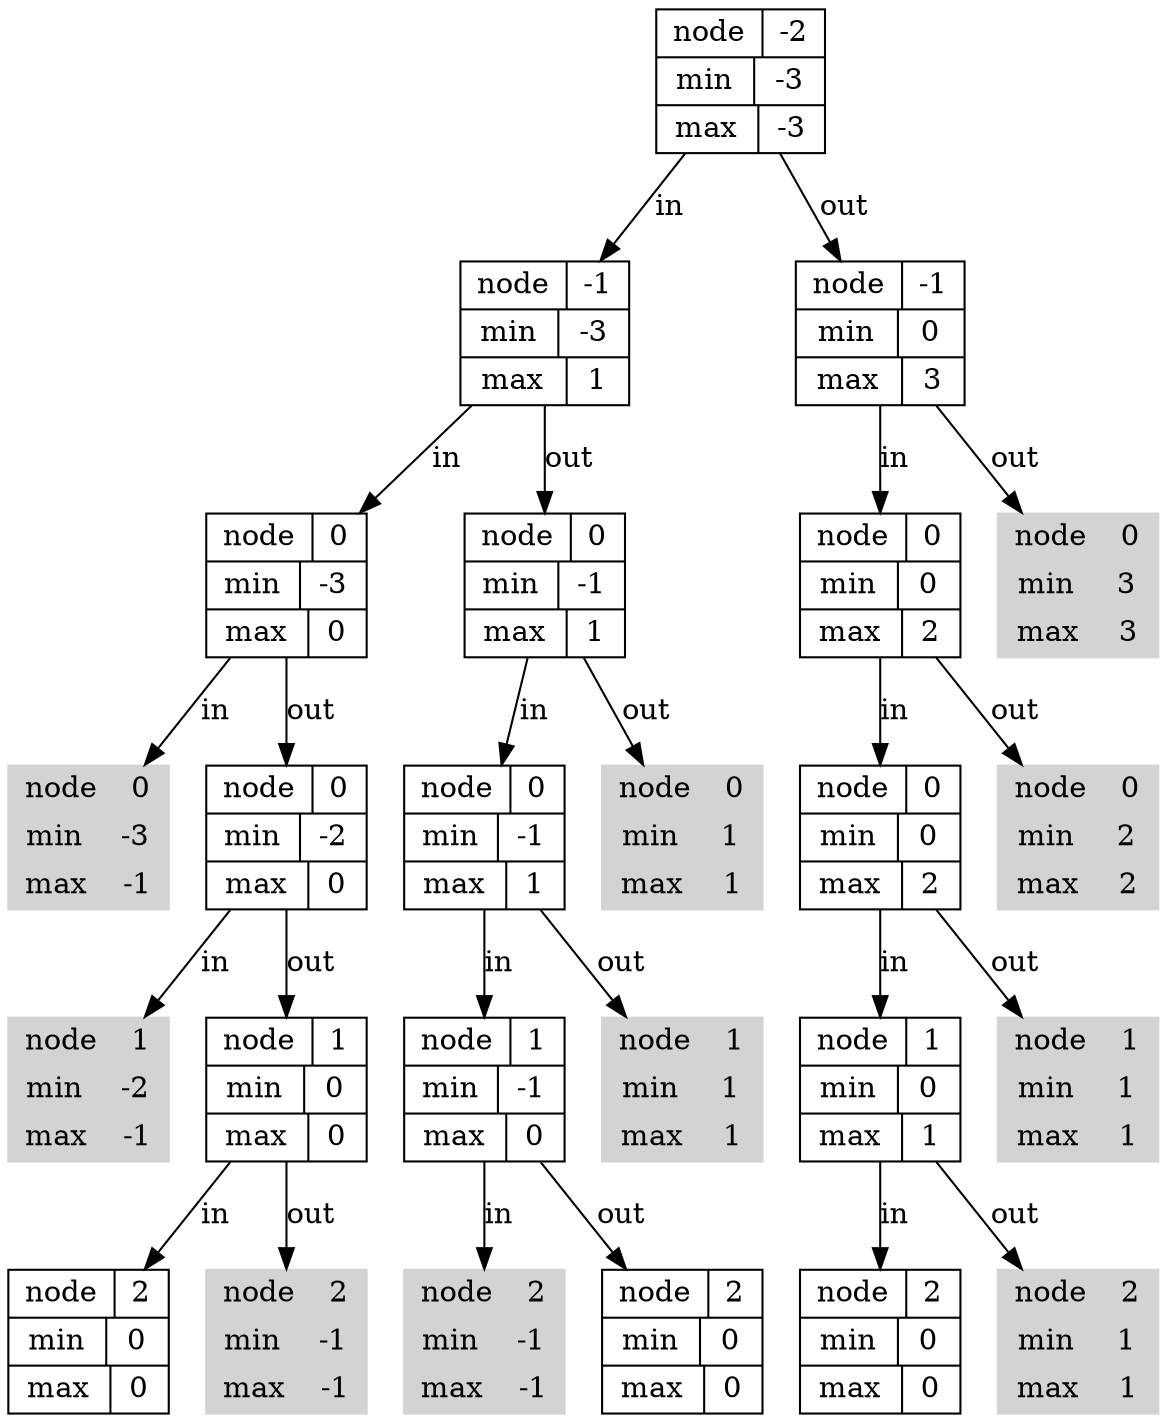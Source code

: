 digraph G {

    // Input array is: [-2, -1, 0, 0, 1, 2]

    node [shape = record];

    node0[label = "{{<f0> node | -2 }| {<f1> min | -3} | {<f2> max| -3} } "];

    node1[label = "{{<f0> node | -1 }| {<f1> min | -3} | {<f2> max| 1} } "];
    node2[label = "{{<f0> node | -1 }| {<f1> min | 0} | {<f2> max| 3} } "];

    node3[label = "{{<f0> node | 0 }| {<f1> min | -3} | {<f2> max| 0} } "];
    node4[label = "{{<f0> node | 0 }| {<f1> min | -1} | {<f2> max| 1} } "];

    node5[label = "{{<f0> node | 0 }| {<f1> min | 0} | {<f2> max| 2} } "];
    node6[label = "{{<f0> node | 0 }| {<f1> min | 3} | {<f2> max| 3} } ", color=lightgray, style=filled];

    node7[label = "{{<f0> node | 0 }| {<f1> min | -3} | {<f2> max| -1} } ", color=lightgray, style=filled];
    node8[label = "{{<f0> node | 0 }| {<f1> min | -2} | {<f2> max| 0} } "];

    node9[label = "{{<f0> node | 0 }| {<f1> min | -1} | {<f2> max| 1} } "];
    node10[label = "{{<f0> node | 0 }| {<f1> min | 1} | {<f2> max| 1} } ", color=lightgray, style=filled];

    node11[label = "{{<f0> node | 0 }| {<f1> min | 0} | {<f2> max| 2} } "];
    node12[label = "{{<f0> node | 0 }| {<f1> min | 2} | {<f2> max| 2} } ", color=lightgray, style=filled];

    node13[label = "{{<f0> node | 1 }| {<f1> min | -2} | {<f2> max| -1} } ", color=lightgray, style=filled];
    node14[label = "{{<f0> node | 1 }| {<f1> min | 0} | {<f2> max| 0} } "];

    node15[label = "{{<f0> node | 1 }| {<f1> min | -1} | {<f2> max| 0} } "];
    node16[label = "{{<f0> node | 1 }| {<f1> min | 1} | {<f2> max| 1} } ", color=lightgray, style=filled];

    node17[label = "{{<f0> node | 1 }| {<f1> min | 0} | {<f2> max| 1} } "];
    node18[label = "{{<f0> node | 1 }| {<f1> min | 1} | {<f2> max| 1} } ", color=lightgray, style=filled];

    node19[label = "{{<f0> node | 2 }| {<f1> min | 0} | {<f2> max| 0} } "];
    node20[label = "{{<f0> node | 2 }| {<f1> min | -1} | {<f2> max| -1} } ", color=lightgray, style=filled];

    node21[label = "{{<f0> node | 2 }| {<f1> min | -1} | {<f2> max| -1} } ", color=lightgray, style=filled];
    node22[label = "{{<f0> node | 2 }| {<f1> min | 0} | {<f2> max| 0} } "];

    node23[label = "{{<f0> node | 2 }| {<f1> min | 0} | {<f2> max| 0} } "];
    node24[label = "{{<f0> node | 2 }| {<f1> min | 1} | {<f2> max| 1} } ", color=lightgray, style=filled];

    "node0" -> "node1"[label = "in"];
    "node0" -> "node2" [label = "out"];

    "node1" -> "node3" [label = "in"];
    "node1" -> "node4" [label = "out"];

    "node2" -> "node5" [label = "in"];
    "node2" -> "node6" [label = "out"];

    "node3" -> "node7" [label = "in"];
    "node3" -> "node8" [label = "out"];

    "node4" -> "node9" [label = "in"];
    "node4" -> "node10" [label = "out"];

    "node5" -> "node11" [label = "in"];
    "node5" -> "node12" [label = "out"];

    "node8" -> "node13" [label = "in"];
    "node8" -> "node14" [label = "out"];

    "node9" -> "node15" [label = "in"];
    "node9" -> "node16" [label = "out"];

    "node11" -> "node17" [label = "in"];
    "node11" -> "node18" [label = "out"];

    "node14" -> "node19" [label = "in"];
    "node14" -> "node20" [label = "out"];

    "node15" -> "node21" [label = "in"];
    "node15" -> "node22" [label = "out"];

    "node17" -> "node23" [label = "in"];
    "node17" -> "node24" [label = "out"];

    
}